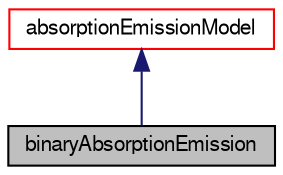 digraph "binaryAbsorptionEmission"
{
  bgcolor="transparent";
  edge [fontname="FreeSans",fontsize="10",labelfontname="FreeSans",labelfontsize="10"];
  node [fontname="FreeSans",fontsize="10",shape=record];
  Node1 [label="binaryAbsorptionEmission",height=0.2,width=0.4,color="black", fillcolor="grey75", style="filled" fontcolor="black"];
  Node2 -> Node1 [dir="back",color="midnightblue",fontsize="10",style="solid",fontname="FreeSans"];
  Node2 [label="absorptionEmissionModel",height=0.2,width=0.4,color="red",URL="$a00012.html",tooltip="Model to supply absorption and emission coefficients for radiation modelling. "];
}
